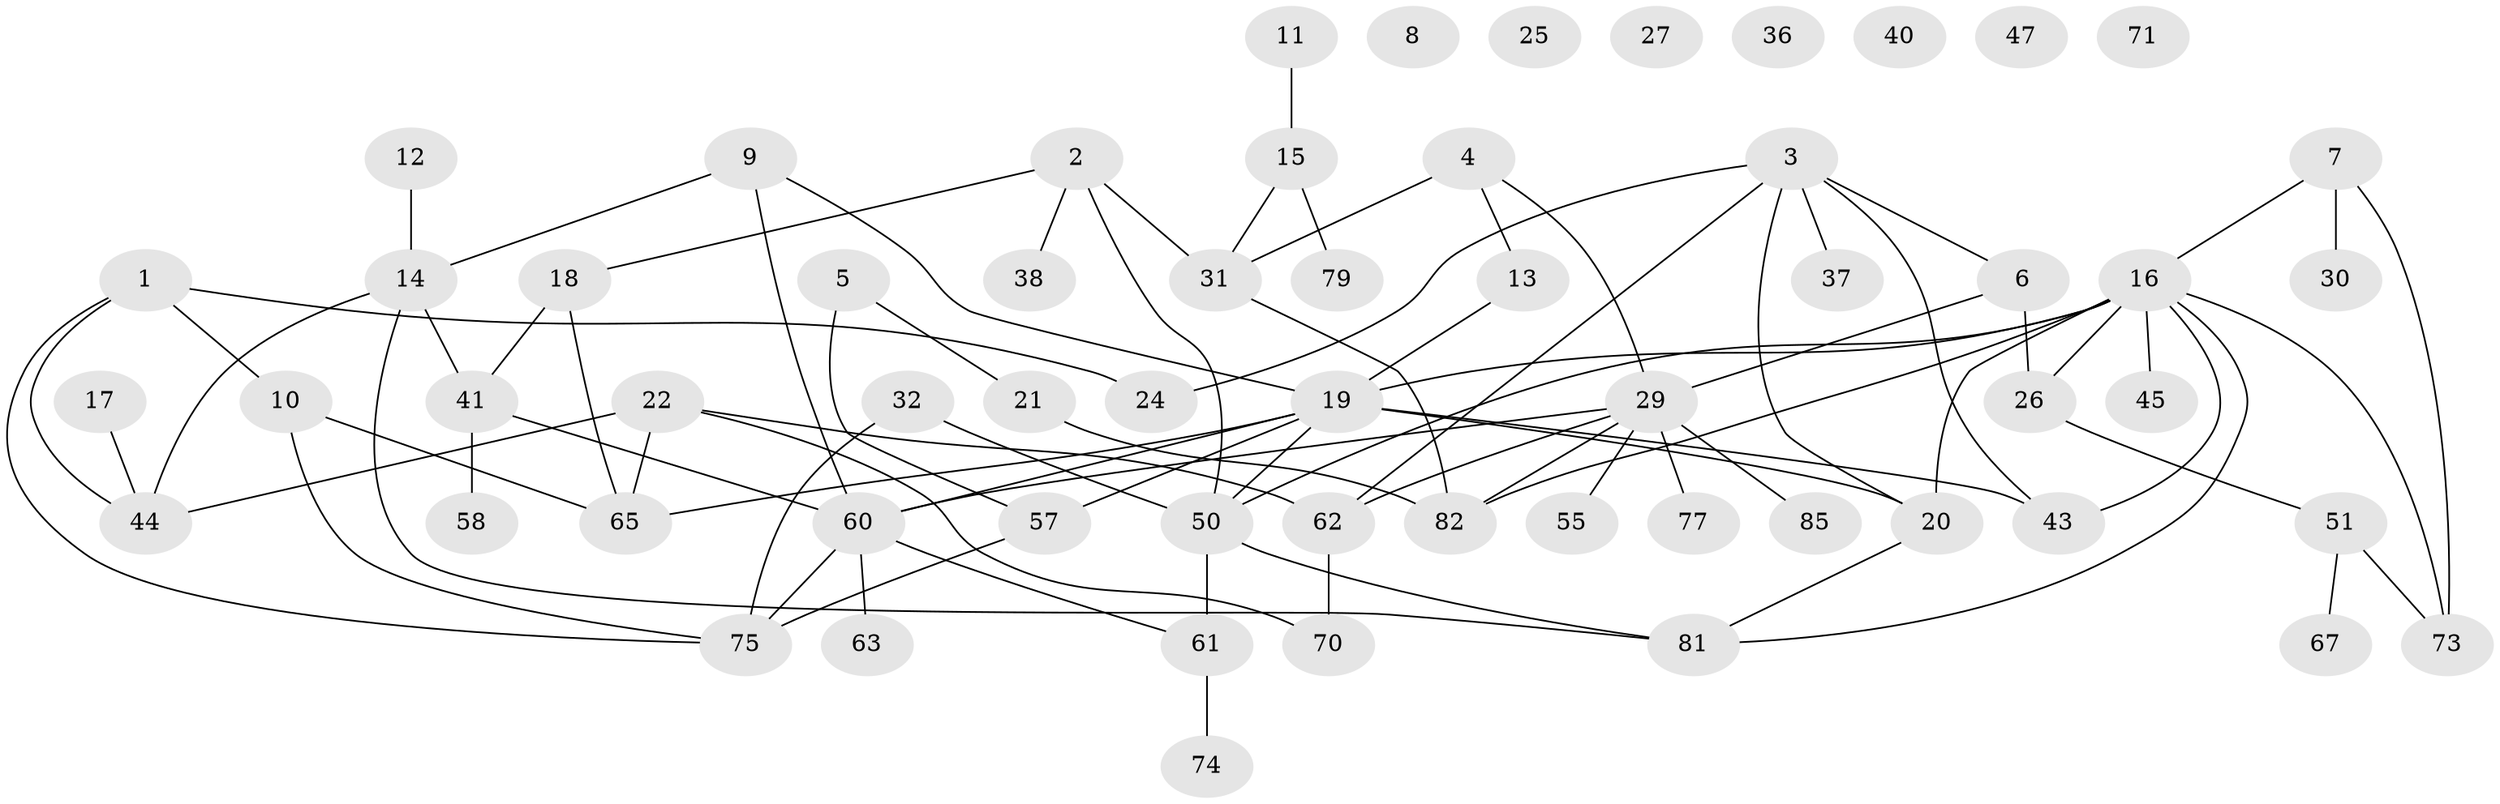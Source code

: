 // Generated by graph-tools (version 1.1) at 2025/23/03/03/25 07:23:27]
// undirected, 60 vertices, 83 edges
graph export_dot {
graph [start="1"]
  node [color=gray90,style=filled];
  1 [super="+59"];
  2 [super="+34"];
  3 [super="+49"];
  4;
  5 [super="+76"];
  6;
  7 [super="+28"];
  8;
  9;
  10;
  11;
  12;
  13 [super="+23"];
  14 [super="+39"];
  15 [super="+33"];
  16 [super="+53"];
  17;
  18 [super="+48"];
  19 [super="+80"];
  20 [super="+56"];
  21;
  22 [super="+35"];
  24;
  25;
  26;
  27;
  29 [super="+52"];
  30;
  31 [super="+42"];
  32;
  36 [super="+46"];
  37 [super="+69"];
  38;
  40;
  41;
  43;
  44 [super="+54"];
  45;
  47 [super="+83"];
  50 [super="+64"];
  51 [super="+72"];
  55;
  57 [super="+66"];
  58;
  60 [super="+84"];
  61;
  62;
  63;
  65 [super="+68"];
  67;
  70;
  71;
  73;
  74;
  75 [super="+78"];
  77;
  79;
  81;
  82;
  85;
  1 -- 75;
  1 -- 44;
  1 -- 24;
  1 -- 10;
  2 -- 18;
  2 -- 38;
  2 -- 31;
  2 -- 50;
  3 -- 6;
  3 -- 20;
  3 -- 24;
  3 -- 37;
  3 -- 62;
  3 -- 43;
  4 -- 13;
  4 -- 31 [weight=2];
  4 -- 29;
  5 -- 21;
  5 -- 57;
  6 -- 26;
  6 -- 29;
  7 -- 73;
  7 -- 16;
  7 -- 30;
  9 -- 14;
  9 -- 19;
  9 -- 60;
  10 -- 65;
  10 -- 75;
  11 -- 15;
  12 -- 14;
  13 -- 19;
  14 -- 81;
  14 -- 41;
  14 -- 44;
  15 -- 79;
  15 -- 31;
  16 -- 19;
  16 -- 26;
  16 -- 43;
  16 -- 45;
  16 -- 81;
  16 -- 50;
  16 -- 82;
  16 -- 20 [weight=2];
  16 -- 73;
  17 -- 44;
  18 -- 65;
  18 -- 41;
  19 -- 57;
  19 -- 60;
  19 -- 65;
  19 -- 20;
  19 -- 43;
  19 -- 50;
  20 -- 81;
  21 -- 82;
  22 -- 62;
  22 -- 65;
  22 -- 44;
  22 -- 70;
  26 -- 51;
  29 -- 55;
  29 -- 82;
  29 -- 85;
  29 -- 77;
  29 -- 60;
  29 -- 62;
  31 -- 82;
  32 -- 50;
  32 -- 75;
  41 -- 58;
  41 -- 60;
  50 -- 61 [weight=2];
  50 -- 81;
  51 -- 67;
  51 -- 73;
  57 -- 75;
  60 -- 61;
  60 -- 75;
  60 -- 63;
  61 -- 74;
  62 -- 70;
}
